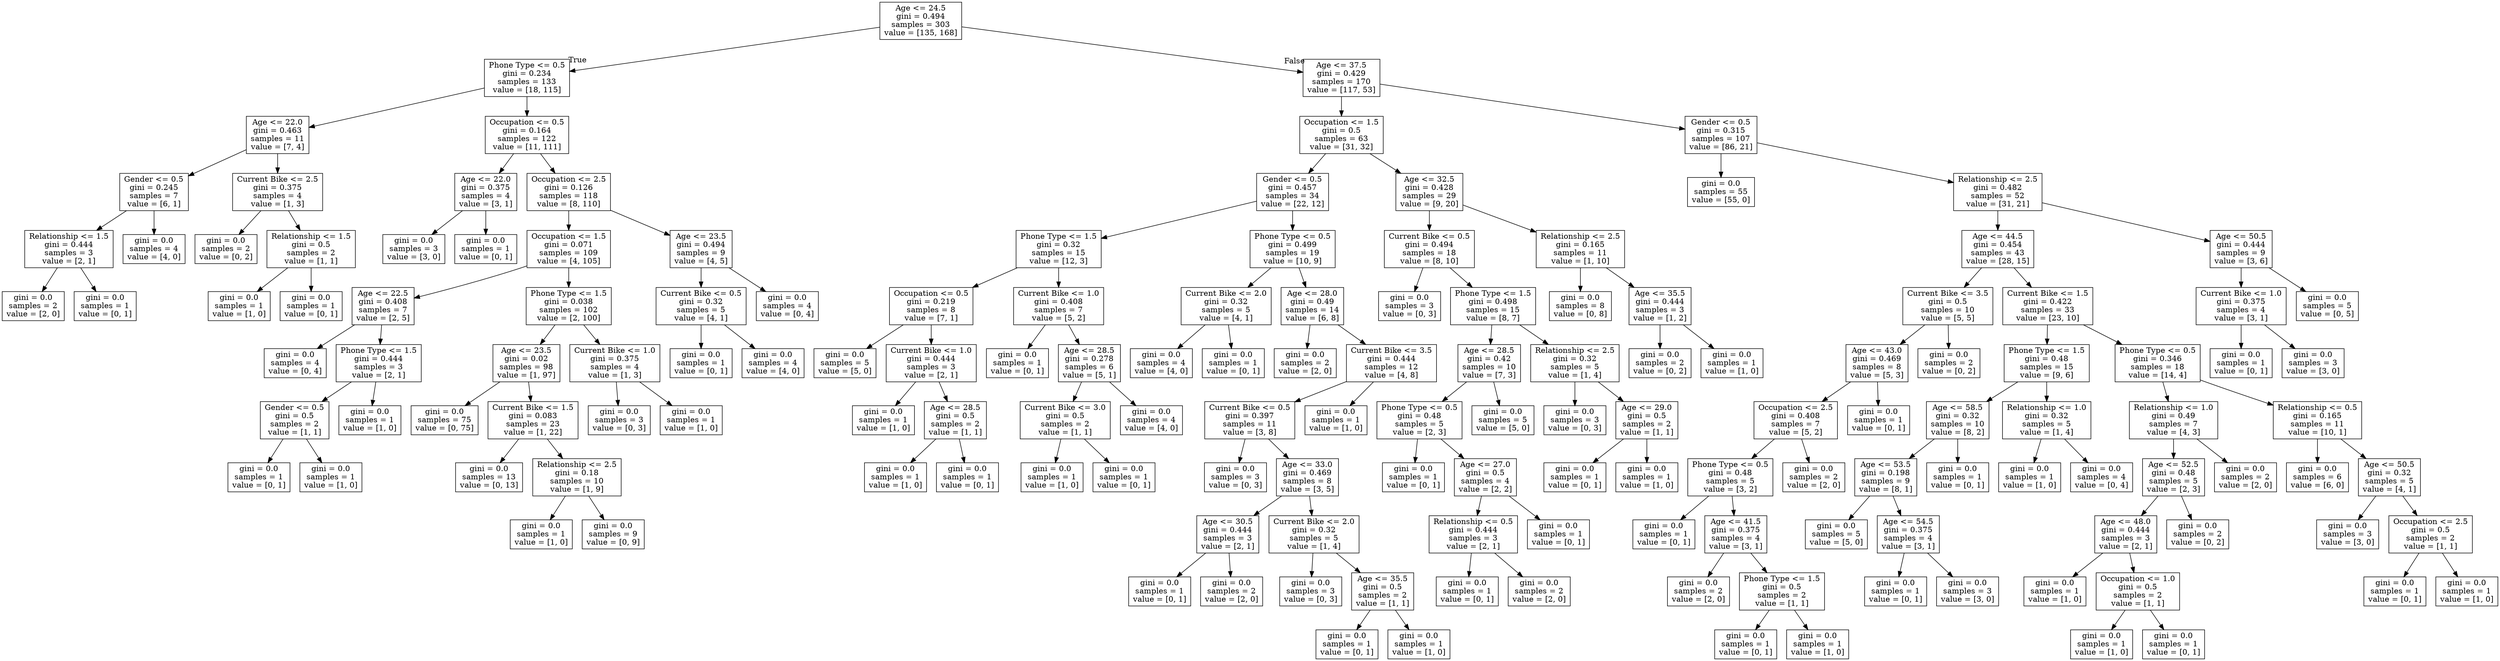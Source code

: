 digraph Tree {
node [shape=box] ;
0 [label="Age <= 24.5\ngini = 0.494\nsamples = 303\nvalue = [135, 168]"] ;
1 [label="Phone Type <= 0.5\ngini = 0.234\nsamples = 133\nvalue = [18, 115]"] ;
0 -> 1 [labeldistance=2.5, labelangle=45, headlabel="True"] ;
2 [label="Age <= 22.0\ngini = 0.463\nsamples = 11\nvalue = [7, 4]"] ;
1 -> 2 ;
3 [label="Gender <= 0.5\ngini = 0.245\nsamples = 7\nvalue = [6, 1]"] ;
2 -> 3 ;
4 [label="Relationship <= 1.5\ngini = 0.444\nsamples = 3\nvalue = [2, 1]"] ;
3 -> 4 ;
5 [label="gini = 0.0\nsamples = 2\nvalue = [2, 0]"] ;
4 -> 5 ;
6 [label="gini = 0.0\nsamples = 1\nvalue = [0, 1]"] ;
4 -> 6 ;
7 [label="gini = 0.0\nsamples = 4\nvalue = [4, 0]"] ;
3 -> 7 ;
8 [label="Current Bike <= 2.5\ngini = 0.375\nsamples = 4\nvalue = [1, 3]"] ;
2 -> 8 ;
9 [label="gini = 0.0\nsamples = 2\nvalue = [0, 2]"] ;
8 -> 9 ;
10 [label="Relationship <= 1.5\ngini = 0.5\nsamples = 2\nvalue = [1, 1]"] ;
8 -> 10 ;
11 [label="gini = 0.0\nsamples = 1\nvalue = [1, 0]"] ;
10 -> 11 ;
12 [label="gini = 0.0\nsamples = 1\nvalue = [0, 1]"] ;
10 -> 12 ;
13 [label="Occupation <= 0.5\ngini = 0.164\nsamples = 122\nvalue = [11, 111]"] ;
1 -> 13 ;
14 [label="Age <= 22.0\ngini = 0.375\nsamples = 4\nvalue = [3, 1]"] ;
13 -> 14 ;
15 [label="gini = 0.0\nsamples = 3\nvalue = [3, 0]"] ;
14 -> 15 ;
16 [label="gini = 0.0\nsamples = 1\nvalue = [0, 1]"] ;
14 -> 16 ;
17 [label="Occupation <= 2.5\ngini = 0.126\nsamples = 118\nvalue = [8, 110]"] ;
13 -> 17 ;
18 [label="Occupation <= 1.5\ngini = 0.071\nsamples = 109\nvalue = [4, 105]"] ;
17 -> 18 ;
19 [label="Age <= 22.5\ngini = 0.408\nsamples = 7\nvalue = [2, 5]"] ;
18 -> 19 ;
20 [label="gini = 0.0\nsamples = 4\nvalue = [0, 4]"] ;
19 -> 20 ;
21 [label="Phone Type <= 1.5\ngini = 0.444\nsamples = 3\nvalue = [2, 1]"] ;
19 -> 21 ;
22 [label="Gender <= 0.5\ngini = 0.5\nsamples = 2\nvalue = [1, 1]"] ;
21 -> 22 ;
23 [label="gini = 0.0\nsamples = 1\nvalue = [0, 1]"] ;
22 -> 23 ;
24 [label="gini = 0.0\nsamples = 1\nvalue = [1, 0]"] ;
22 -> 24 ;
25 [label="gini = 0.0\nsamples = 1\nvalue = [1, 0]"] ;
21 -> 25 ;
26 [label="Phone Type <= 1.5\ngini = 0.038\nsamples = 102\nvalue = [2, 100]"] ;
18 -> 26 ;
27 [label="Age <= 23.5\ngini = 0.02\nsamples = 98\nvalue = [1, 97]"] ;
26 -> 27 ;
28 [label="gini = 0.0\nsamples = 75\nvalue = [0, 75]"] ;
27 -> 28 ;
29 [label="Current Bike <= 1.5\ngini = 0.083\nsamples = 23\nvalue = [1, 22]"] ;
27 -> 29 ;
30 [label="gini = 0.0\nsamples = 13\nvalue = [0, 13]"] ;
29 -> 30 ;
31 [label="Relationship <= 2.5\ngini = 0.18\nsamples = 10\nvalue = [1, 9]"] ;
29 -> 31 ;
32 [label="gini = 0.0\nsamples = 1\nvalue = [1, 0]"] ;
31 -> 32 ;
33 [label="gini = 0.0\nsamples = 9\nvalue = [0, 9]"] ;
31 -> 33 ;
34 [label="Current Bike <= 1.0\ngini = 0.375\nsamples = 4\nvalue = [1, 3]"] ;
26 -> 34 ;
35 [label="gini = 0.0\nsamples = 3\nvalue = [0, 3]"] ;
34 -> 35 ;
36 [label="gini = 0.0\nsamples = 1\nvalue = [1, 0]"] ;
34 -> 36 ;
37 [label="Age <= 23.5\ngini = 0.494\nsamples = 9\nvalue = [4, 5]"] ;
17 -> 37 ;
38 [label="Current Bike <= 0.5\ngini = 0.32\nsamples = 5\nvalue = [4, 1]"] ;
37 -> 38 ;
39 [label="gini = 0.0\nsamples = 1\nvalue = [0, 1]"] ;
38 -> 39 ;
40 [label="gini = 0.0\nsamples = 4\nvalue = [4, 0]"] ;
38 -> 40 ;
41 [label="gini = 0.0\nsamples = 4\nvalue = [0, 4]"] ;
37 -> 41 ;
42 [label="Age <= 37.5\ngini = 0.429\nsamples = 170\nvalue = [117, 53]"] ;
0 -> 42 [labeldistance=2.5, labelangle=-45, headlabel="False"] ;
43 [label="Occupation <= 1.5\ngini = 0.5\nsamples = 63\nvalue = [31, 32]"] ;
42 -> 43 ;
44 [label="Gender <= 0.5\ngini = 0.457\nsamples = 34\nvalue = [22, 12]"] ;
43 -> 44 ;
45 [label="Phone Type <= 1.5\ngini = 0.32\nsamples = 15\nvalue = [12, 3]"] ;
44 -> 45 ;
46 [label="Occupation <= 0.5\ngini = 0.219\nsamples = 8\nvalue = [7, 1]"] ;
45 -> 46 ;
47 [label="gini = 0.0\nsamples = 5\nvalue = [5, 0]"] ;
46 -> 47 ;
48 [label="Current Bike <= 1.0\ngini = 0.444\nsamples = 3\nvalue = [2, 1]"] ;
46 -> 48 ;
49 [label="gini = 0.0\nsamples = 1\nvalue = [1, 0]"] ;
48 -> 49 ;
50 [label="Age <= 28.5\ngini = 0.5\nsamples = 2\nvalue = [1, 1]"] ;
48 -> 50 ;
51 [label="gini = 0.0\nsamples = 1\nvalue = [1, 0]"] ;
50 -> 51 ;
52 [label="gini = 0.0\nsamples = 1\nvalue = [0, 1]"] ;
50 -> 52 ;
53 [label="Current Bike <= 1.0\ngini = 0.408\nsamples = 7\nvalue = [5, 2]"] ;
45 -> 53 ;
54 [label="gini = 0.0\nsamples = 1\nvalue = [0, 1]"] ;
53 -> 54 ;
55 [label="Age <= 28.5\ngini = 0.278\nsamples = 6\nvalue = [5, 1]"] ;
53 -> 55 ;
56 [label="Current Bike <= 3.0\ngini = 0.5\nsamples = 2\nvalue = [1, 1]"] ;
55 -> 56 ;
57 [label="gini = 0.0\nsamples = 1\nvalue = [1, 0]"] ;
56 -> 57 ;
58 [label="gini = 0.0\nsamples = 1\nvalue = [0, 1]"] ;
56 -> 58 ;
59 [label="gini = 0.0\nsamples = 4\nvalue = [4, 0]"] ;
55 -> 59 ;
60 [label="Phone Type <= 0.5\ngini = 0.499\nsamples = 19\nvalue = [10, 9]"] ;
44 -> 60 ;
61 [label="Current Bike <= 2.0\ngini = 0.32\nsamples = 5\nvalue = [4, 1]"] ;
60 -> 61 ;
62 [label="gini = 0.0\nsamples = 4\nvalue = [4, 0]"] ;
61 -> 62 ;
63 [label="gini = 0.0\nsamples = 1\nvalue = [0, 1]"] ;
61 -> 63 ;
64 [label="Age <= 28.0\ngini = 0.49\nsamples = 14\nvalue = [6, 8]"] ;
60 -> 64 ;
65 [label="gini = 0.0\nsamples = 2\nvalue = [2, 0]"] ;
64 -> 65 ;
66 [label="Current Bike <= 3.5\ngini = 0.444\nsamples = 12\nvalue = [4, 8]"] ;
64 -> 66 ;
67 [label="Current Bike <= 0.5\ngini = 0.397\nsamples = 11\nvalue = [3, 8]"] ;
66 -> 67 ;
68 [label="gini = 0.0\nsamples = 3\nvalue = [0, 3]"] ;
67 -> 68 ;
69 [label="Age <= 33.0\ngini = 0.469\nsamples = 8\nvalue = [3, 5]"] ;
67 -> 69 ;
70 [label="Age <= 30.5\ngini = 0.444\nsamples = 3\nvalue = [2, 1]"] ;
69 -> 70 ;
71 [label="gini = 0.0\nsamples = 1\nvalue = [0, 1]"] ;
70 -> 71 ;
72 [label="gini = 0.0\nsamples = 2\nvalue = [2, 0]"] ;
70 -> 72 ;
73 [label="Current Bike <= 2.0\ngini = 0.32\nsamples = 5\nvalue = [1, 4]"] ;
69 -> 73 ;
74 [label="gini = 0.0\nsamples = 3\nvalue = [0, 3]"] ;
73 -> 74 ;
75 [label="Age <= 35.5\ngini = 0.5\nsamples = 2\nvalue = [1, 1]"] ;
73 -> 75 ;
76 [label="gini = 0.0\nsamples = 1\nvalue = [0, 1]"] ;
75 -> 76 ;
77 [label="gini = 0.0\nsamples = 1\nvalue = [1, 0]"] ;
75 -> 77 ;
78 [label="gini = 0.0\nsamples = 1\nvalue = [1, 0]"] ;
66 -> 78 ;
79 [label="Age <= 32.5\ngini = 0.428\nsamples = 29\nvalue = [9, 20]"] ;
43 -> 79 ;
80 [label="Current Bike <= 0.5\ngini = 0.494\nsamples = 18\nvalue = [8, 10]"] ;
79 -> 80 ;
81 [label="gini = 0.0\nsamples = 3\nvalue = [0, 3]"] ;
80 -> 81 ;
82 [label="Phone Type <= 1.5\ngini = 0.498\nsamples = 15\nvalue = [8, 7]"] ;
80 -> 82 ;
83 [label="Age <= 28.5\ngini = 0.42\nsamples = 10\nvalue = [7, 3]"] ;
82 -> 83 ;
84 [label="Phone Type <= 0.5\ngini = 0.48\nsamples = 5\nvalue = [2, 3]"] ;
83 -> 84 ;
85 [label="gini = 0.0\nsamples = 1\nvalue = [0, 1]"] ;
84 -> 85 ;
86 [label="Age <= 27.0\ngini = 0.5\nsamples = 4\nvalue = [2, 2]"] ;
84 -> 86 ;
87 [label="Relationship <= 0.5\ngini = 0.444\nsamples = 3\nvalue = [2, 1]"] ;
86 -> 87 ;
88 [label="gini = 0.0\nsamples = 1\nvalue = [0, 1]"] ;
87 -> 88 ;
89 [label="gini = 0.0\nsamples = 2\nvalue = [2, 0]"] ;
87 -> 89 ;
90 [label="gini = 0.0\nsamples = 1\nvalue = [0, 1]"] ;
86 -> 90 ;
91 [label="gini = 0.0\nsamples = 5\nvalue = [5, 0]"] ;
83 -> 91 ;
92 [label="Relationship <= 2.5\ngini = 0.32\nsamples = 5\nvalue = [1, 4]"] ;
82 -> 92 ;
93 [label="gini = 0.0\nsamples = 3\nvalue = [0, 3]"] ;
92 -> 93 ;
94 [label="Age <= 29.0\ngini = 0.5\nsamples = 2\nvalue = [1, 1]"] ;
92 -> 94 ;
95 [label="gini = 0.0\nsamples = 1\nvalue = [0, 1]"] ;
94 -> 95 ;
96 [label="gini = 0.0\nsamples = 1\nvalue = [1, 0]"] ;
94 -> 96 ;
97 [label="Relationship <= 2.5\ngini = 0.165\nsamples = 11\nvalue = [1, 10]"] ;
79 -> 97 ;
98 [label="gini = 0.0\nsamples = 8\nvalue = [0, 8]"] ;
97 -> 98 ;
99 [label="Age <= 35.5\ngini = 0.444\nsamples = 3\nvalue = [1, 2]"] ;
97 -> 99 ;
100 [label="gini = 0.0\nsamples = 2\nvalue = [0, 2]"] ;
99 -> 100 ;
101 [label="gini = 0.0\nsamples = 1\nvalue = [1, 0]"] ;
99 -> 101 ;
102 [label="Gender <= 0.5\ngini = 0.315\nsamples = 107\nvalue = [86, 21]"] ;
42 -> 102 ;
103 [label="gini = 0.0\nsamples = 55\nvalue = [55, 0]"] ;
102 -> 103 ;
104 [label="Relationship <= 2.5\ngini = 0.482\nsamples = 52\nvalue = [31, 21]"] ;
102 -> 104 ;
105 [label="Age <= 44.5\ngini = 0.454\nsamples = 43\nvalue = [28, 15]"] ;
104 -> 105 ;
106 [label="Current Bike <= 3.5\ngini = 0.5\nsamples = 10\nvalue = [5, 5]"] ;
105 -> 106 ;
107 [label="Age <= 43.0\ngini = 0.469\nsamples = 8\nvalue = [5, 3]"] ;
106 -> 107 ;
108 [label="Occupation <= 2.5\ngini = 0.408\nsamples = 7\nvalue = [5, 2]"] ;
107 -> 108 ;
109 [label="Phone Type <= 0.5\ngini = 0.48\nsamples = 5\nvalue = [3, 2]"] ;
108 -> 109 ;
110 [label="gini = 0.0\nsamples = 1\nvalue = [0, 1]"] ;
109 -> 110 ;
111 [label="Age <= 41.5\ngini = 0.375\nsamples = 4\nvalue = [3, 1]"] ;
109 -> 111 ;
112 [label="gini = 0.0\nsamples = 2\nvalue = [2, 0]"] ;
111 -> 112 ;
113 [label="Phone Type <= 1.5\ngini = 0.5\nsamples = 2\nvalue = [1, 1]"] ;
111 -> 113 ;
114 [label="gini = 0.0\nsamples = 1\nvalue = [0, 1]"] ;
113 -> 114 ;
115 [label="gini = 0.0\nsamples = 1\nvalue = [1, 0]"] ;
113 -> 115 ;
116 [label="gini = 0.0\nsamples = 2\nvalue = [2, 0]"] ;
108 -> 116 ;
117 [label="gini = 0.0\nsamples = 1\nvalue = [0, 1]"] ;
107 -> 117 ;
118 [label="gini = 0.0\nsamples = 2\nvalue = [0, 2]"] ;
106 -> 118 ;
119 [label="Current Bike <= 1.5\ngini = 0.422\nsamples = 33\nvalue = [23, 10]"] ;
105 -> 119 ;
120 [label="Phone Type <= 1.5\ngini = 0.48\nsamples = 15\nvalue = [9, 6]"] ;
119 -> 120 ;
121 [label="Age <= 58.5\ngini = 0.32\nsamples = 10\nvalue = [8, 2]"] ;
120 -> 121 ;
122 [label="Age <= 53.5\ngini = 0.198\nsamples = 9\nvalue = [8, 1]"] ;
121 -> 122 ;
123 [label="gini = 0.0\nsamples = 5\nvalue = [5, 0]"] ;
122 -> 123 ;
124 [label="Age <= 54.5\ngini = 0.375\nsamples = 4\nvalue = [3, 1]"] ;
122 -> 124 ;
125 [label="gini = 0.0\nsamples = 1\nvalue = [0, 1]"] ;
124 -> 125 ;
126 [label="gini = 0.0\nsamples = 3\nvalue = [3, 0]"] ;
124 -> 126 ;
127 [label="gini = 0.0\nsamples = 1\nvalue = [0, 1]"] ;
121 -> 127 ;
128 [label="Relationship <= 1.0\ngini = 0.32\nsamples = 5\nvalue = [1, 4]"] ;
120 -> 128 ;
129 [label="gini = 0.0\nsamples = 1\nvalue = [1, 0]"] ;
128 -> 129 ;
130 [label="gini = 0.0\nsamples = 4\nvalue = [0, 4]"] ;
128 -> 130 ;
131 [label="Phone Type <= 0.5\ngini = 0.346\nsamples = 18\nvalue = [14, 4]"] ;
119 -> 131 ;
132 [label="Relationship <= 1.0\ngini = 0.49\nsamples = 7\nvalue = [4, 3]"] ;
131 -> 132 ;
133 [label="Age <= 52.5\ngini = 0.48\nsamples = 5\nvalue = [2, 3]"] ;
132 -> 133 ;
134 [label="Age <= 48.0\ngini = 0.444\nsamples = 3\nvalue = [2, 1]"] ;
133 -> 134 ;
135 [label="gini = 0.0\nsamples = 1\nvalue = [1, 0]"] ;
134 -> 135 ;
136 [label="Occupation <= 1.0\ngini = 0.5\nsamples = 2\nvalue = [1, 1]"] ;
134 -> 136 ;
137 [label="gini = 0.0\nsamples = 1\nvalue = [1, 0]"] ;
136 -> 137 ;
138 [label="gini = 0.0\nsamples = 1\nvalue = [0, 1]"] ;
136 -> 138 ;
139 [label="gini = 0.0\nsamples = 2\nvalue = [0, 2]"] ;
133 -> 139 ;
140 [label="gini = 0.0\nsamples = 2\nvalue = [2, 0]"] ;
132 -> 140 ;
141 [label="Relationship <= 0.5\ngini = 0.165\nsamples = 11\nvalue = [10, 1]"] ;
131 -> 141 ;
142 [label="gini = 0.0\nsamples = 6\nvalue = [6, 0]"] ;
141 -> 142 ;
143 [label="Age <= 50.5\ngini = 0.32\nsamples = 5\nvalue = [4, 1]"] ;
141 -> 143 ;
144 [label="gini = 0.0\nsamples = 3\nvalue = [3, 0]"] ;
143 -> 144 ;
145 [label="Occupation <= 2.5\ngini = 0.5\nsamples = 2\nvalue = [1, 1]"] ;
143 -> 145 ;
146 [label="gini = 0.0\nsamples = 1\nvalue = [0, 1]"] ;
145 -> 146 ;
147 [label="gini = 0.0\nsamples = 1\nvalue = [1, 0]"] ;
145 -> 147 ;
148 [label="Age <= 50.5\ngini = 0.444\nsamples = 9\nvalue = [3, 6]"] ;
104 -> 148 ;
149 [label="Current Bike <= 1.0\ngini = 0.375\nsamples = 4\nvalue = [3, 1]"] ;
148 -> 149 ;
150 [label="gini = 0.0\nsamples = 1\nvalue = [0, 1]"] ;
149 -> 150 ;
151 [label="gini = 0.0\nsamples = 3\nvalue = [3, 0]"] ;
149 -> 151 ;
152 [label="gini = 0.0\nsamples = 5\nvalue = [0, 5]"] ;
148 -> 152 ;
}